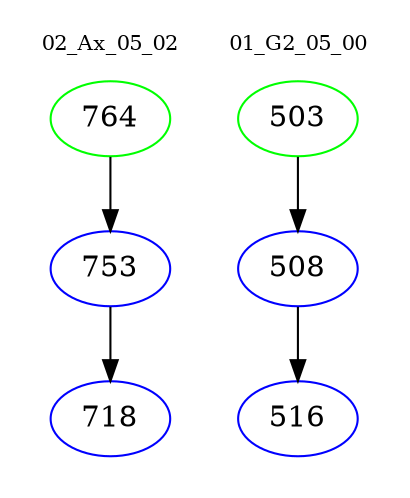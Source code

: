 digraph{
subgraph cluster_0 {
color = white
label = "02_Ax_05_02";
fontsize=10;
T0_764 [label="764", color="green"]
T0_764 -> T0_753 [color="black"]
T0_753 [label="753", color="blue"]
T0_753 -> T0_718 [color="black"]
T0_718 [label="718", color="blue"]
}
subgraph cluster_1 {
color = white
label = "01_G2_05_00";
fontsize=10;
T1_503 [label="503", color="green"]
T1_503 -> T1_508 [color="black"]
T1_508 [label="508", color="blue"]
T1_508 -> T1_516 [color="black"]
T1_516 [label="516", color="blue"]
}
}
